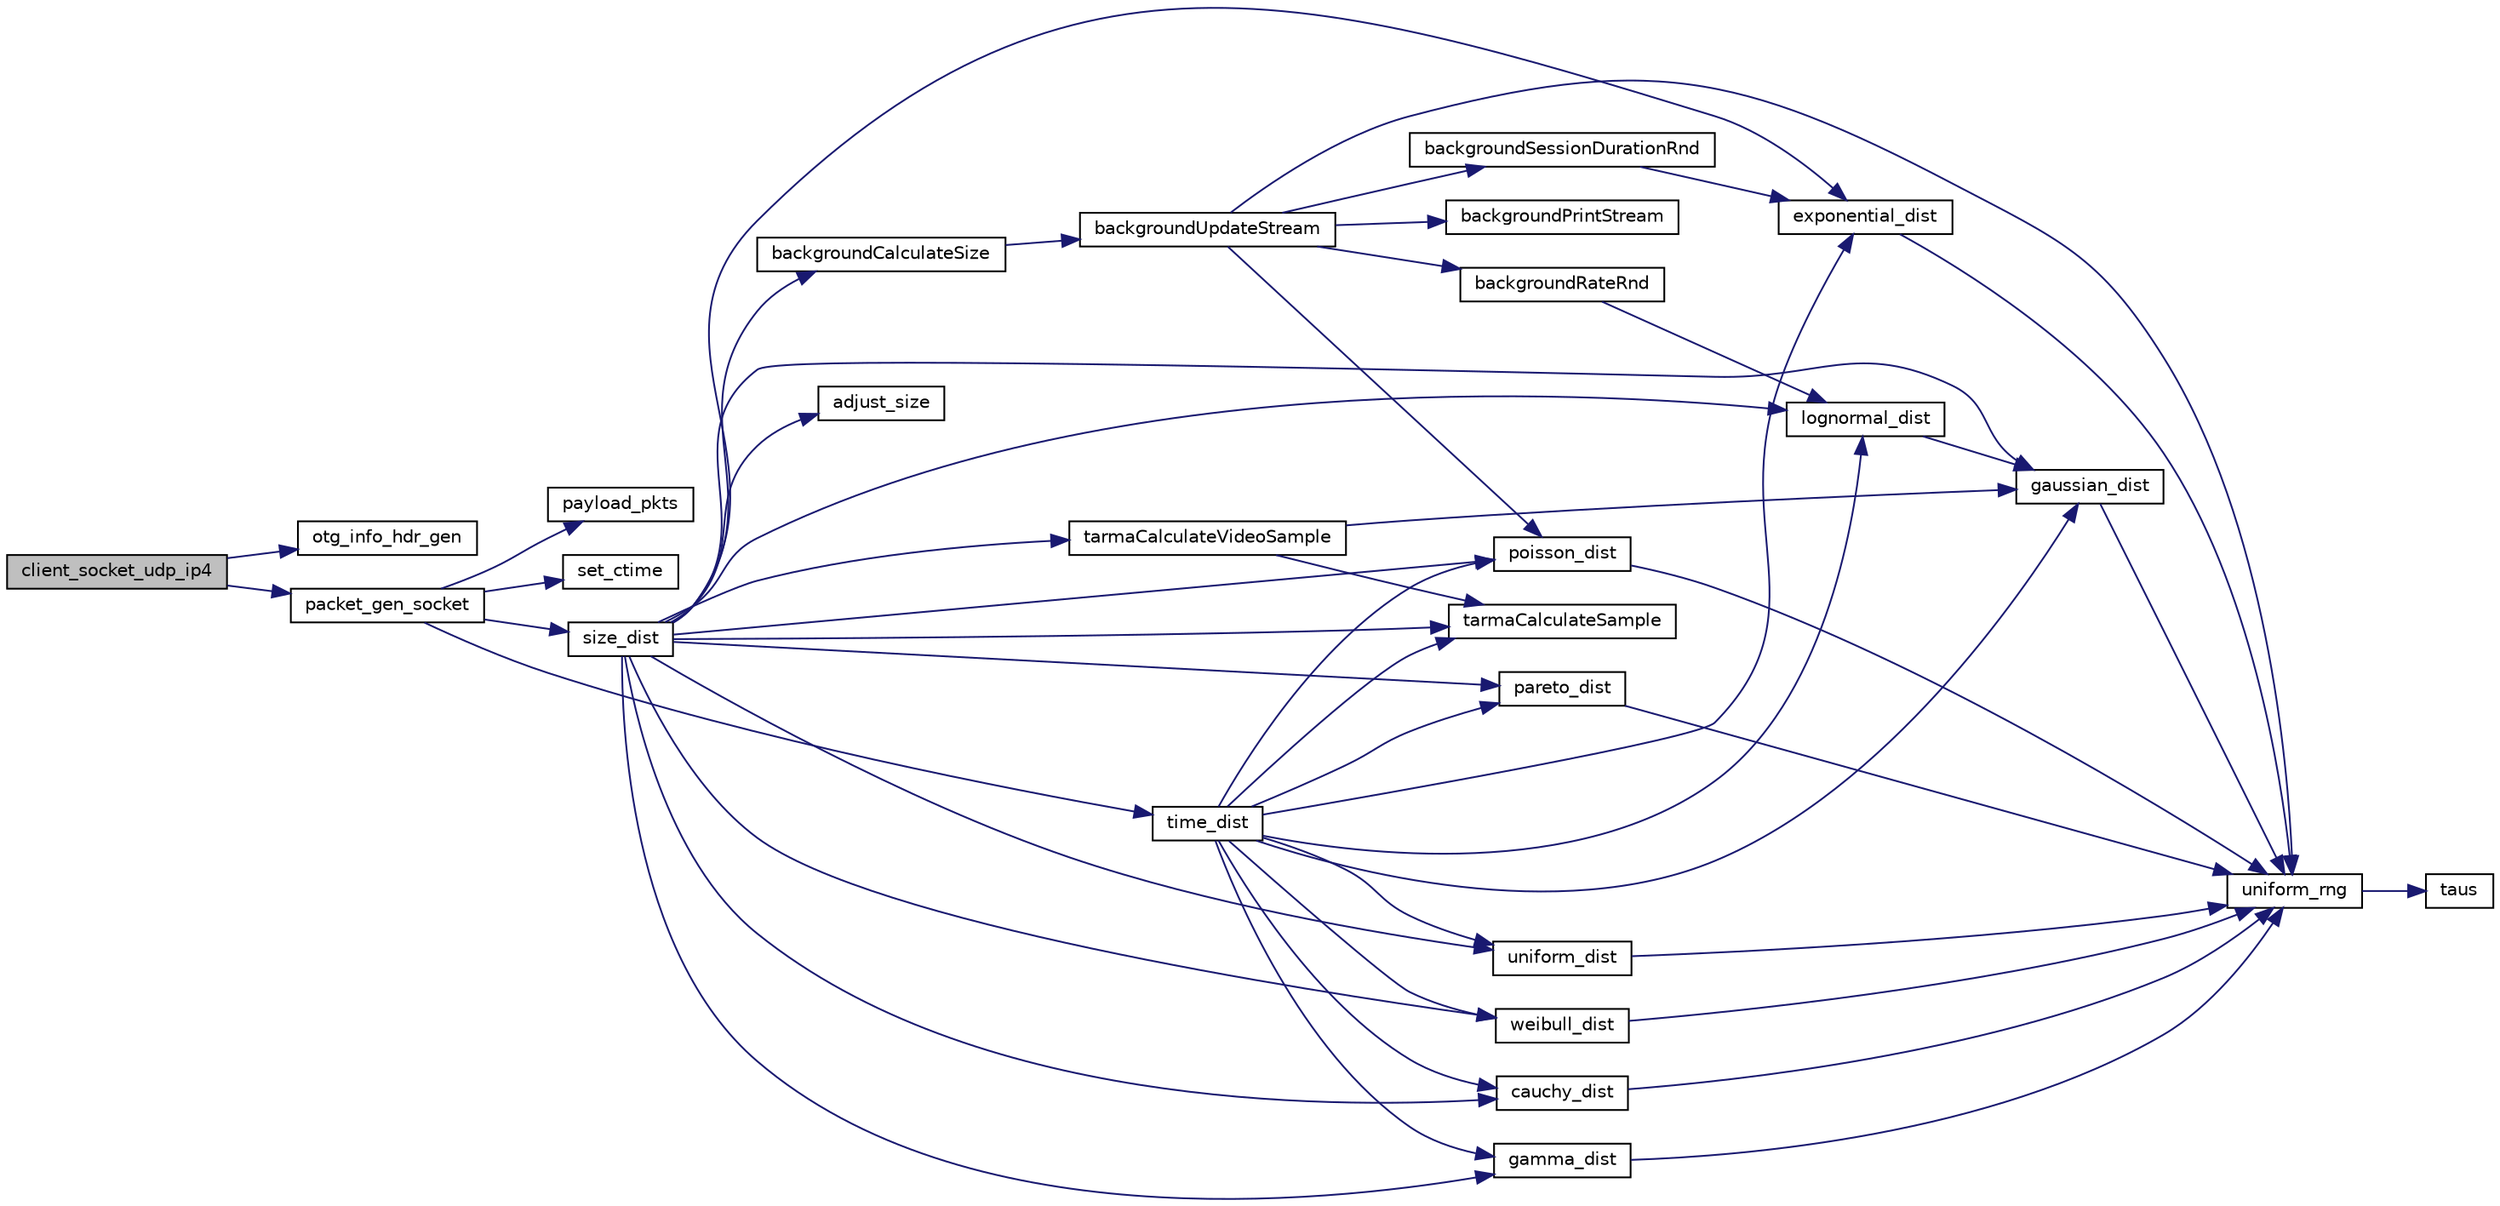 digraph "client_socket_udp_ip4"
{
 // LATEX_PDF_SIZE
  edge [fontname="Helvetica",fontsize="10",labelfontname="Helvetica",labelfontsize="10"];
  node [fontname="Helvetica",fontsize="10",shape=record];
  rankdir="LR";
  Node1 [label="client_socket_udp_ip4",height=0.2,width=0.4,color="black", fillcolor="grey75", style="filled", fontcolor="black",tooltip=" "];
  Node1 -> Node2 [color="midnightblue",fontsize="10",style="solid",fontname="Helvetica"];
  Node2 [label="otg_info_hdr_gen",height=0.2,width=0.4,color="black", fillcolor="white", style="filled",URL="$otg__tx__socket_8c.html#a22887512b6bbb8300616cd868b60aa53",tooltip=" "];
  Node1 -> Node3 [color="midnightblue",fontsize="10",style="solid",fontname="Helvetica"];
  Node3 [label="packet_gen_socket",height=0.2,width=0.4,color="black", fillcolor="white", style="filled",URL="$otg__tx__socket_8c.html#a1ce80e75d63448e1e6992c038953e6f2",tooltip=" "];
  Node3 -> Node4 [color="midnightblue",fontsize="10",style="solid",fontname="Helvetica"];
  Node4 [label="payload_pkts",height=0.2,width=0.4,color="black", fillcolor="white", style="filled",URL="$otg__tx_8h.html#aa1c06f89e1e27c4fb212c9152e2a05f4",tooltip="generate the payload"];
  Node3 -> Node5 [color="midnightblue",fontsize="10",style="solid",fontname="Helvetica"];
  Node5 [label="set_ctime",height=0.2,width=0.4,color="black", fillcolor="white", style="filled",URL="$otg_8c.html#a41c3d3d66471158b7eaff6245dab7a82",tooltip="set the simulation time to the ctime"];
  Node3 -> Node6 [color="midnightblue",fontsize="10",style="solid",fontname="Helvetica"];
  Node6 [label="size_dist",height=0.2,width=0.4,color="black", fillcolor="white", style="filled",URL="$otg__tx_8c.html#aacf71a59ba441ccfa95ce7e80a34eae9",tooltip=" "];
  Node6 -> Node7 [color="midnightblue",fontsize="10",style="solid",fontname="Helvetica"];
  Node7 [label="adjust_size",height=0.2,width=0.4,color="black", fillcolor="white", style="filled",URL="$otg__tx_8c.html#a54266d6d16496d39dfabb03e6eb660f9",tooltip="adjuste the generated packet size when size<min or size>max"];
  Node6 -> Node8 [color="midnightblue",fontsize="10",style="solid",fontname="Helvetica"];
  Node8 [label="backgroundCalculateSize",height=0.2,width=0.4,color="black", fillcolor="white", style="filled",URL="$otg__models_8c.html#afeccd85a9555a9660ed45e13a6340024",tooltip=" "];
  Node8 -> Node9 [color="midnightblue",fontsize="10",style="solid",fontname="Helvetica"];
  Node9 [label="backgroundUpdateStream",height=0.2,width=0.4,color="black", fillcolor="white", style="filled",URL="$otg__models_8c.html#ad0d0ebf21f39f8d00fabfd86637a8e14",tooltip=" "];
  Node9 -> Node10 [color="midnightblue",fontsize="10",style="solid",fontname="Helvetica"];
  Node10 [label="backgroundPrintStream",height=0.2,width=0.4,color="black", fillcolor="white", style="filled",URL="$otg__models_8c.html#a260b9583693352ce68ee5f1fdb0d1e0c",tooltip=" "];
  Node9 -> Node11 [color="midnightblue",fontsize="10",style="solid",fontname="Helvetica"];
  Node11 [label="backgroundRateRnd",height=0.2,width=0.4,color="black", fillcolor="white", style="filled",URL="$otg__models_8c.html#a82f3ae98276fd6487b76f5238f2b7d03",tooltip=" "];
  Node11 -> Node12 [color="midnightblue",fontsize="10",style="solid",fontname="Helvetica"];
  Node12 [label="lognormal_dist",height=0.2,width=0.4,color="black", fillcolor="white", style="filled",URL="$oml_8c.html#a2573a6daebc0a7d4785ac7deaf336dc1",tooltip="generates random numbers for the log normal distribution with mean parameter and standard deviation p..."];
  Node12 -> Node13 [color="midnightblue",fontsize="10",style="solid",fontname="Helvetica"];
  Node13 [label="gaussian_dist",height=0.2,width=0.4,color="black", fillcolor="white", style="filled",URL="$oml_8c.html#a256026f4011ad3c63c4a5f79ba6c2aaa",tooltip=" "];
  Node13 -> Node14 [color="midnightblue",fontsize="10",style="solid",fontname="Helvetica"];
  Node14 [label="uniform_rng",height=0.2,width=0.4,color="black", fillcolor="white", style="filled",URL="$oml_8c.html#a8451bb33f8030cc168c63d60812921f4",tooltip="generates uniform random number with algo: wichman_hill / random() / Taus"];
  Node14 -> Node15 [color="midnightblue",fontsize="10",style="solid",fontname="Helvetica"];
  Node15 [label="taus",height=0.2,width=0.4,color="black", fillcolor="white", style="filled",URL="$oml_8h.html#a362f00415eaebca7255f9c4d08bd9fd6",tooltip="compute random number"];
  Node9 -> Node16 [color="midnightblue",fontsize="10",style="solid",fontname="Helvetica"];
  Node16 [label="backgroundSessionDurationRnd",height=0.2,width=0.4,color="black", fillcolor="white", style="filled",URL="$otg__models_8c.html#aa1bdd73662525153aaec8f96e52e9840",tooltip=" "];
  Node16 -> Node17 [color="midnightblue",fontsize="10",style="solid",fontname="Helvetica"];
  Node17 [label="exponential_dist",height=0.2,width=0.4,color="black", fillcolor="white", style="filled",URL="$oml_8c.html#aa7b93c1af2503846f0d2c0380b9e6ac4",tooltip=" "];
  Node17 -> Node14 [color="midnightblue",fontsize="10",style="solid",fontname="Helvetica"];
  Node9 -> Node18 [color="midnightblue",fontsize="10",style="solid",fontname="Helvetica"];
  Node18 [label="poisson_dist",height=0.2,width=0.4,color="black", fillcolor="white", style="filled",URL="$oml_8c.html#a43bb38a1ace16507de30f6ac57f3cc6f",tooltip="generates random numbers for the poisson distribution"];
  Node18 -> Node14 [color="midnightblue",fontsize="10",style="solid",fontname="Helvetica"];
  Node9 -> Node14 [color="midnightblue",fontsize="10",style="solid",fontname="Helvetica"];
  Node6 -> Node19 [color="midnightblue",fontsize="10",style="solid",fontname="Helvetica"];
  Node19 [label="cauchy_dist",height=0.2,width=0.4,color="black", fillcolor="white", style="filled",URL="$oml_8c.html#a017469e745dc3dd187bc5c214cdf02a9",tooltip="generates random numbers for the cauchy distribution with scale parameter, and shape parameter."];
  Node19 -> Node14 [color="midnightblue",fontsize="10",style="solid",fontname="Helvetica"];
  Node6 -> Node17 [color="midnightblue",fontsize="10",style="solid",fontname="Helvetica"];
  Node6 -> Node20 [color="midnightblue",fontsize="10",style="solid",fontname="Helvetica"];
  Node20 [label="gamma_dist",height=0.2,width=0.4,color="black", fillcolor="white", style="filled",URL="$oml_8c.html#a280cb1cf08762b72cff140eeb9ff485c",tooltip="generates random numbers for the gamma distribution with scale parameter, and shape parameter."];
  Node20 -> Node14 [color="midnightblue",fontsize="10",style="solid",fontname="Helvetica"];
  Node6 -> Node13 [color="midnightblue",fontsize="10",style="solid",fontname="Helvetica"];
  Node6 -> Node12 [color="midnightblue",fontsize="10",style="solid",fontname="Helvetica"];
  Node6 -> Node21 [color="midnightblue",fontsize="10",style="solid",fontname="Helvetica"];
  Node21 [label="pareto_dist",height=0.2,width=0.4,color="black", fillcolor="white", style="filled",URL="$oml_8c.html#a28d4cd4860486324d1571e48a1f78ff6",tooltip="enerates random numbers for the pareto distribution with scale parameter, and shape parameter."];
  Node21 -> Node14 [color="midnightblue",fontsize="10",style="solid",fontname="Helvetica"];
  Node6 -> Node18 [color="midnightblue",fontsize="10",style="solid",fontname="Helvetica"];
  Node6 -> Node22 [color="midnightblue",fontsize="10",style="solid",fontname="Helvetica"];
  Node22 [label="tarmaCalculateSample",height=0.2,width=0.4,color="black", fillcolor="white", style="filled",URL="$otg__models_8c.html#a370960c2b4cedf00710a97f39e40f18e",tooltip=" "];
  Node6 -> Node23 [color="midnightblue",fontsize="10",style="solid",fontname="Helvetica"];
  Node23 [label="tarmaCalculateVideoSample",height=0.2,width=0.4,color="black", fillcolor="white", style="filled",URL="$otg__models_8c.html#a1d319eb085239c4d9b7c0ecc5c6a9cfc",tooltip=" "];
  Node23 -> Node13 [color="midnightblue",fontsize="10",style="solid",fontname="Helvetica"];
  Node23 -> Node22 [color="midnightblue",fontsize="10",style="solid",fontname="Helvetica"];
  Node6 -> Node24 [color="midnightblue",fontsize="10",style="solid",fontname="Helvetica"];
  Node24 [label="uniform_dist",height=0.2,width=0.4,color="black", fillcolor="white", style="filled",URL="$oml_8c.html#abeca771ea67cf5db27b9c8489b16b120",tooltip=" "];
  Node24 -> Node14 [color="midnightblue",fontsize="10",style="solid",fontname="Helvetica"];
  Node6 -> Node25 [color="midnightblue",fontsize="10",style="solid",fontname="Helvetica"];
  Node25 [label="weibull_dist",height=0.2,width=0.4,color="black", fillcolor="white", style="filled",URL="$oml_8c.html#a31ae7ec4f3e35775ac60f6c0a58e807a",tooltip="generates random numbers for the Weibull distribution with scale parameter, and shape parameter."];
  Node25 -> Node14 [color="midnightblue",fontsize="10",style="solid",fontname="Helvetica"];
  Node3 -> Node26 [color="midnightblue",fontsize="10",style="solid",fontname="Helvetica"];
  Node26 [label="time_dist",height=0.2,width=0.4,color="black", fillcolor="white", style="filled",URL="$otg__tx_8c.html#a089aa3bcbee8a87411ebca06d7bdb010",tooltip=" "];
  Node26 -> Node19 [color="midnightblue",fontsize="10",style="solid",fontname="Helvetica"];
  Node26 -> Node17 [color="midnightblue",fontsize="10",style="solid",fontname="Helvetica"];
  Node26 -> Node20 [color="midnightblue",fontsize="10",style="solid",fontname="Helvetica"];
  Node26 -> Node13 [color="midnightblue",fontsize="10",style="solid",fontname="Helvetica"];
  Node26 -> Node12 [color="midnightblue",fontsize="10",style="solid",fontname="Helvetica"];
  Node26 -> Node21 [color="midnightblue",fontsize="10",style="solid",fontname="Helvetica"];
  Node26 -> Node18 [color="midnightblue",fontsize="10",style="solid",fontname="Helvetica"];
  Node26 -> Node22 [color="midnightblue",fontsize="10",style="solid",fontname="Helvetica"];
  Node26 -> Node24 [color="midnightblue",fontsize="10",style="solid",fontname="Helvetica"];
  Node26 -> Node25 [color="midnightblue",fontsize="10",style="solid",fontname="Helvetica"];
}
